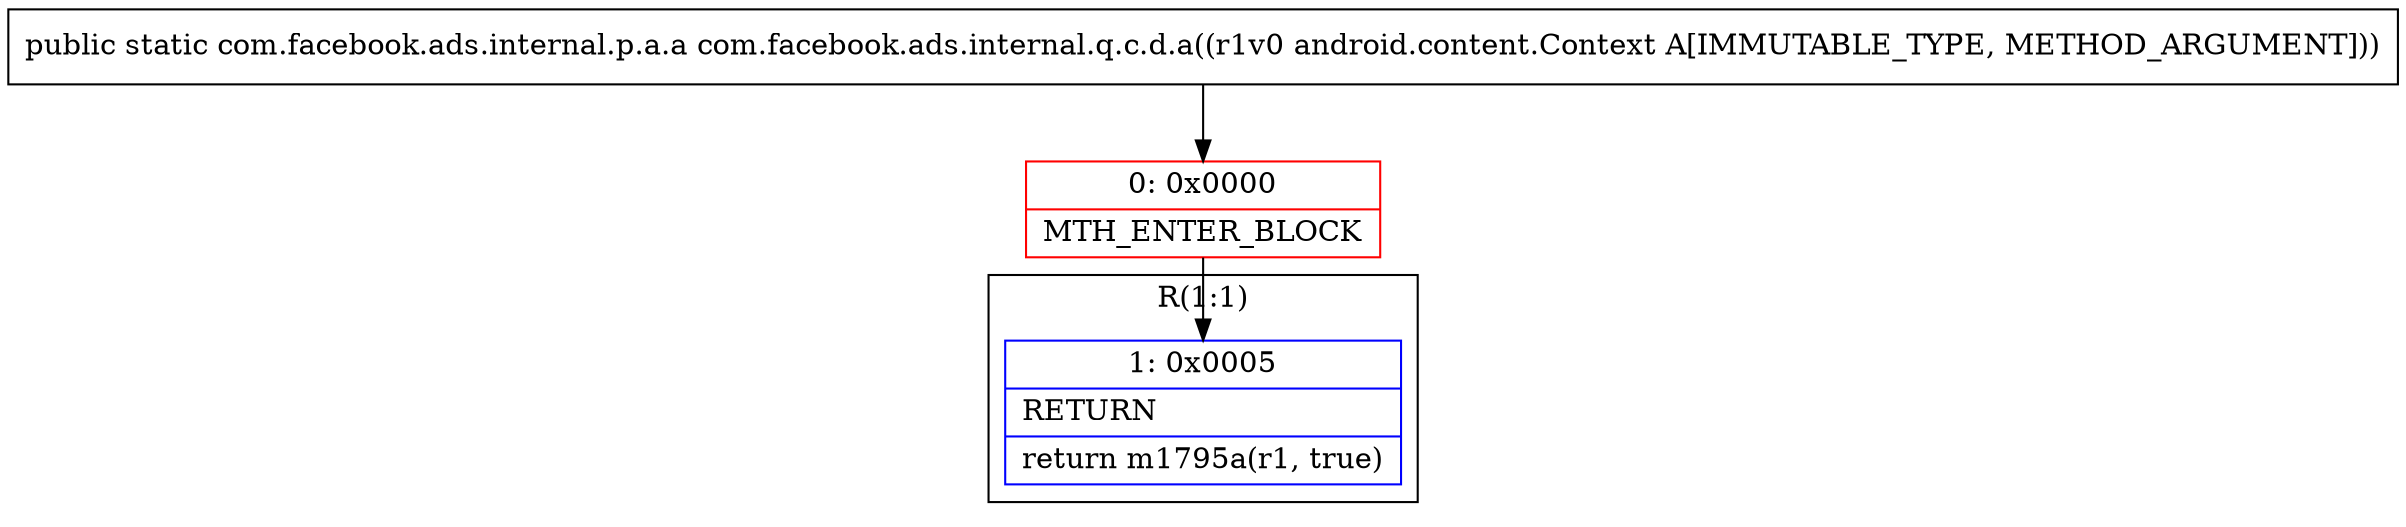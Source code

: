 digraph "CFG forcom.facebook.ads.internal.q.c.d.a(Landroid\/content\/Context;)Lcom\/facebook\/ads\/internal\/p\/a\/a;" {
subgraph cluster_Region_1289606682 {
label = "R(1:1)";
node [shape=record,color=blue];
Node_1 [shape=record,label="{1\:\ 0x0005|RETURN\l|return m1795a(r1, true)\l}"];
}
Node_0 [shape=record,color=red,label="{0\:\ 0x0000|MTH_ENTER_BLOCK\l}"];
MethodNode[shape=record,label="{public static com.facebook.ads.internal.p.a.a com.facebook.ads.internal.q.c.d.a((r1v0 android.content.Context A[IMMUTABLE_TYPE, METHOD_ARGUMENT])) }"];
MethodNode -> Node_0;
Node_0 -> Node_1;
}

